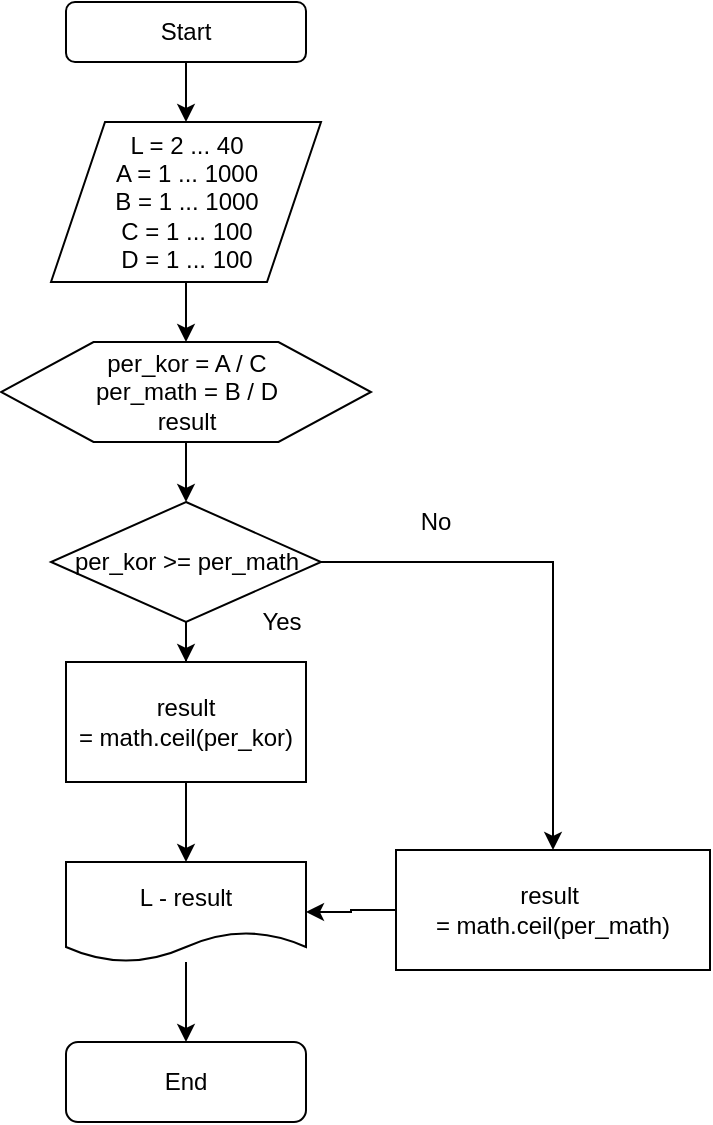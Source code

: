 <mxfile version="12.5.1" type="device"><diagram id="C5RBs43oDa-KdzZeNtuy" name="Page-1"><mxGraphModel dx="1221" dy="682" grid="1" gridSize="10" guides="1" tooltips="1" connect="1" arrows="1" fold="1" page="1" pageScale="1" pageWidth="827" pageHeight="1169" math="0" shadow="0"><root><mxCell id="WIyWlLk6GJQsqaUBKTNV-0"/><mxCell id="WIyWlLk6GJQsqaUBKTNV-1" parent="WIyWlLk6GJQsqaUBKTNV-0"/><mxCell id="14Qme5XnMv9ZEoXoMJ7m-3" value="" style="edgeStyle=orthogonalEdgeStyle;rounded=0;orthogonalLoop=1;jettySize=auto;html=1;" parent="WIyWlLk6GJQsqaUBKTNV-1" source="14Qme5XnMv9ZEoXoMJ7m-0" target="14Qme5XnMv9ZEoXoMJ7m-1" edge="1"><mxGeometry relative="1" as="geometry"/></mxCell><mxCell id="14Qme5XnMv9ZEoXoMJ7m-0" value="Start" style="rounded=1;whiteSpace=wrap;html=1;" parent="WIyWlLk6GJQsqaUBKTNV-1" vertex="1"><mxGeometry x="170" y="200" width="120" height="30" as="geometry"/></mxCell><mxCell id="14Qme5XnMv9ZEoXoMJ7m-5" value="" style="edgeStyle=orthogonalEdgeStyle;rounded=0;orthogonalLoop=1;jettySize=auto;html=1;" parent="WIyWlLk6GJQsqaUBKTNV-1" source="14Qme5XnMv9ZEoXoMJ7m-1" target="14Qme5XnMv9ZEoXoMJ7m-4" edge="1"><mxGeometry relative="1" as="geometry"/></mxCell><mxCell id="14Qme5XnMv9ZEoXoMJ7m-1" value="L = 2 ... 40&lt;br&gt;A = 1 ... 1000&lt;br&gt;B = 1 ... 1000&lt;br&gt;C = 1 ... 100&lt;br&gt;D = 1 ... 100" style="shape=parallelogram;perimeter=parallelogramPerimeter;whiteSpace=wrap;html=1;" parent="WIyWlLk6GJQsqaUBKTNV-1" vertex="1"><mxGeometry x="162.5" y="260" width="135" height="80" as="geometry"/></mxCell><mxCell id="14Qme5XnMv9ZEoXoMJ7m-7" value="" style="edgeStyle=orthogonalEdgeStyle;rounded=0;orthogonalLoop=1;jettySize=auto;html=1;" parent="WIyWlLk6GJQsqaUBKTNV-1" source="14Qme5XnMv9ZEoXoMJ7m-4" target="14Qme5XnMv9ZEoXoMJ7m-6" edge="1"><mxGeometry relative="1" as="geometry"/></mxCell><mxCell id="14Qme5XnMv9ZEoXoMJ7m-4" value="per_kor = A / C&lt;br&gt;per_math = B / D&lt;br&gt;result" style="shape=hexagon;perimeter=hexagonPerimeter2;whiteSpace=wrap;html=1;verticalAlign=middle;" parent="WIyWlLk6GJQsqaUBKTNV-1" vertex="1"><mxGeometry x="137.5" y="370" width="185" height="50" as="geometry"/></mxCell><mxCell id="14Qme5XnMv9ZEoXoMJ7m-12" value="" style="edgeStyle=orthogonalEdgeStyle;rounded=0;orthogonalLoop=1;jettySize=auto;html=1;" parent="WIyWlLk6GJQsqaUBKTNV-1" source="14Qme5XnMv9ZEoXoMJ7m-6" target="14Qme5XnMv9ZEoXoMJ7m-14" edge="1"><mxGeometry relative="1" as="geometry"><mxPoint x="353" y="540" as="targetPoint"/></mxGeometry></mxCell><mxCell id="14Qme5XnMv9ZEoXoMJ7m-24" value="" style="edgeStyle=orthogonalEdgeStyle;rounded=0;orthogonalLoop=1;jettySize=auto;html=1;" parent="WIyWlLk6GJQsqaUBKTNV-1" source="14Qme5XnMv9ZEoXoMJ7m-6" target="14Qme5XnMv9ZEoXoMJ7m-8" edge="1"><mxGeometry relative="1" as="geometry"/></mxCell><mxCell id="14Qme5XnMv9ZEoXoMJ7m-6" value="per_kor &amp;gt;= per_math" style="rhombus;whiteSpace=wrap;html=1;" parent="WIyWlLk6GJQsqaUBKTNV-1" vertex="1"><mxGeometry x="162.5" y="450" width="135" height="60" as="geometry"/></mxCell><mxCell id="14Qme5XnMv9ZEoXoMJ7m-18" value="" style="edgeStyle=orthogonalEdgeStyle;rounded=0;orthogonalLoop=1;jettySize=auto;html=1;" parent="WIyWlLk6GJQsqaUBKTNV-1" source="14Qme5XnMv9ZEoXoMJ7m-8" target="14Qme5XnMv9ZEoXoMJ7m-16" edge="1"><mxGeometry relative="1" as="geometry"/></mxCell><mxCell id="14Qme5XnMv9ZEoXoMJ7m-8" value="result &lt;br&gt;= math.ceil(per_kor)" style="rounded=0;whiteSpace=wrap;html=1;" parent="WIyWlLk6GJQsqaUBKTNV-1" vertex="1"><mxGeometry x="170" y="530" width="120" height="60" as="geometry"/></mxCell><mxCell id="14Qme5XnMv9ZEoXoMJ7m-27" value="" style="edgeStyle=orthogonalEdgeStyle;rounded=0;orthogonalLoop=1;jettySize=auto;html=1;" parent="WIyWlLk6GJQsqaUBKTNV-1" source="14Qme5XnMv9ZEoXoMJ7m-14" target="14Qme5XnMv9ZEoXoMJ7m-16" edge="1"><mxGeometry relative="1" as="geometry"/></mxCell><mxCell id="14Qme5XnMv9ZEoXoMJ7m-14" value="result&amp;nbsp;&lt;br&gt;=&amp;nbsp;math.ceil(per_math)" style="rounded=0;whiteSpace=wrap;html=1;" parent="WIyWlLk6GJQsqaUBKTNV-1" vertex="1"><mxGeometry x="335" y="624" width="157" height="60" as="geometry"/></mxCell><mxCell id="14Qme5XnMv9ZEoXoMJ7m-23" value="" style="edgeStyle=orthogonalEdgeStyle;rounded=0;orthogonalLoop=1;jettySize=auto;html=1;" parent="WIyWlLk6GJQsqaUBKTNV-1" source="14Qme5XnMv9ZEoXoMJ7m-16" target="14Qme5XnMv9ZEoXoMJ7m-20" edge="1"><mxGeometry relative="1" as="geometry"/></mxCell><mxCell id="14Qme5XnMv9ZEoXoMJ7m-16" value="L - result" style="shape=document;whiteSpace=wrap;html=1;boundedLbl=1;" parent="WIyWlLk6GJQsqaUBKTNV-1" vertex="1"><mxGeometry x="170" y="630" width="120" height="50" as="geometry"/></mxCell><mxCell id="14Qme5XnMv9ZEoXoMJ7m-20" value="End" style="rounded=1;whiteSpace=wrap;html=1;" parent="WIyWlLk6GJQsqaUBKTNV-1" vertex="1"><mxGeometry x="170" y="720" width="120" height="40" as="geometry"/></mxCell><mxCell id="WPbaxIAxwoG-8p8Aifzo-0" value="No" style="text;html=1;strokeColor=none;fillColor=none;align=center;verticalAlign=middle;whiteSpace=wrap;rounded=0;" vertex="1" parent="WIyWlLk6GJQsqaUBKTNV-1"><mxGeometry x="335" y="450" width="40" height="20" as="geometry"/></mxCell><mxCell id="WPbaxIAxwoG-8p8Aifzo-1" value="Yes" style="text;html=1;strokeColor=none;fillColor=none;align=center;verticalAlign=middle;whiteSpace=wrap;rounded=0;" vertex="1" parent="WIyWlLk6GJQsqaUBKTNV-1"><mxGeometry x="257.5" y="500" width="40" height="20" as="geometry"/></mxCell></root></mxGraphModel></diagram></mxfile>